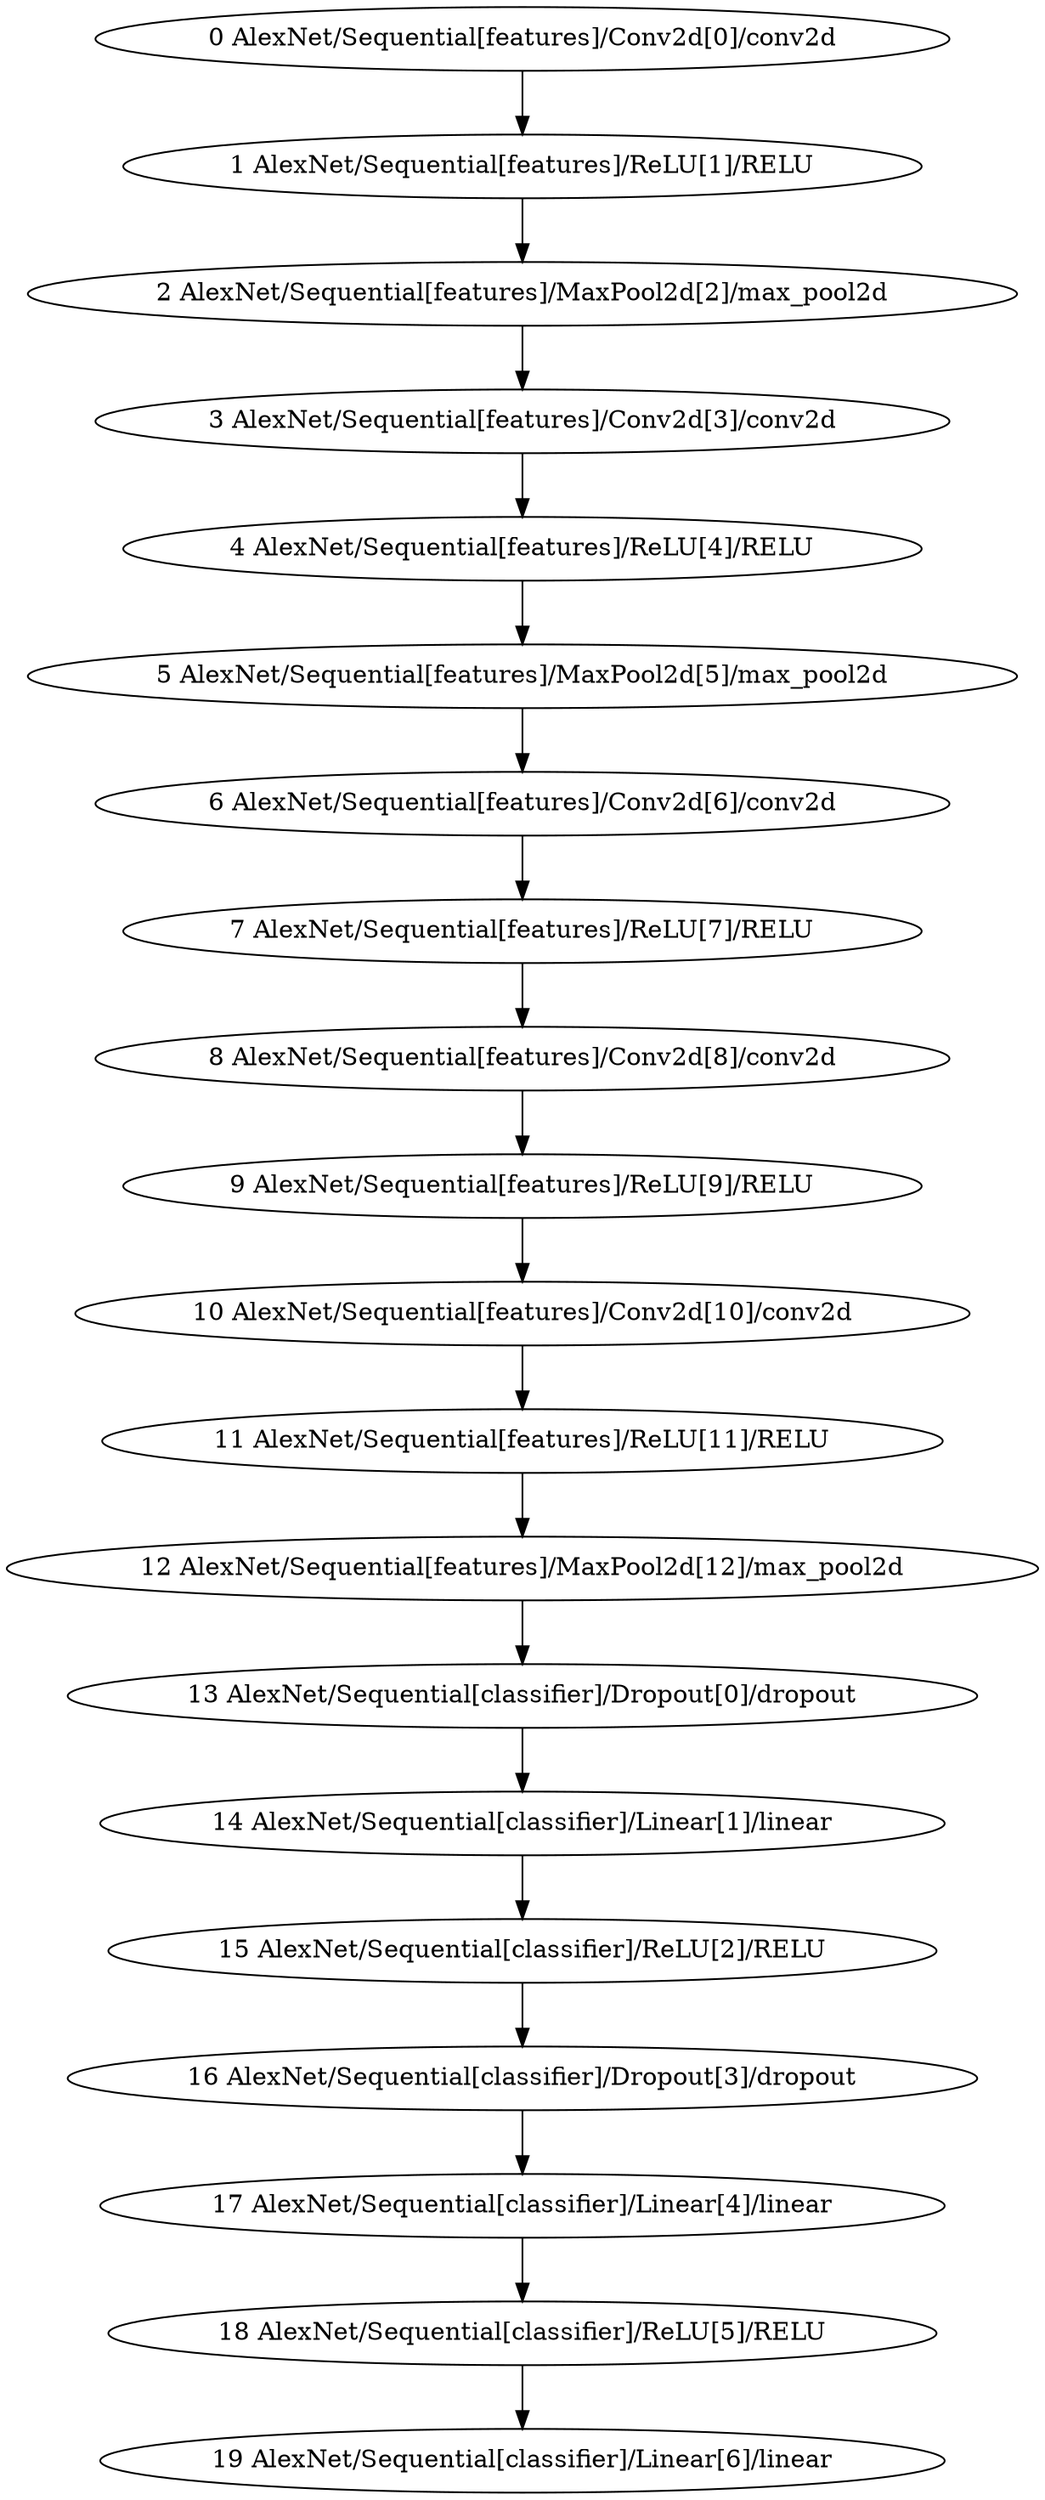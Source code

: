 strict digraph  {
"0 AlexNet/Sequential[features]/Conv2d[0]/conv2d" [id=0, scope="AlexNet/Sequential[features]/Conv2d[0]", type=conv2d];
"1 AlexNet/Sequential[features]/ReLU[1]/RELU" [id=1, scope="AlexNet/Sequential[features]/ReLU[1]", type=RELU];
"2 AlexNet/Sequential[features]/MaxPool2d[2]/max_pool2d" [id=2, scope="AlexNet/Sequential[features]/MaxPool2d[2]", type=max_pool2d];
"3 AlexNet/Sequential[features]/Conv2d[3]/conv2d" [id=3, scope="AlexNet/Sequential[features]/Conv2d[3]", type=conv2d];
"4 AlexNet/Sequential[features]/ReLU[4]/RELU" [id=4, scope="AlexNet/Sequential[features]/ReLU[4]", type=RELU];
"5 AlexNet/Sequential[features]/MaxPool2d[5]/max_pool2d" [id=5, scope="AlexNet/Sequential[features]/MaxPool2d[5]", type=max_pool2d];
"6 AlexNet/Sequential[features]/Conv2d[6]/conv2d" [id=6, scope="AlexNet/Sequential[features]/Conv2d[6]", type=conv2d];
"7 AlexNet/Sequential[features]/ReLU[7]/RELU" [id=7, scope="AlexNet/Sequential[features]/ReLU[7]", type=RELU];
"8 AlexNet/Sequential[features]/Conv2d[8]/conv2d" [id=8, scope="AlexNet/Sequential[features]/Conv2d[8]", type=conv2d];
"9 AlexNet/Sequential[features]/ReLU[9]/RELU" [id=9, scope="AlexNet/Sequential[features]/ReLU[9]", type=RELU];
"10 AlexNet/Sequential[features]/Conv2d[10]/conv2d" [id=10, scope="AlexNet/Sequential[features]/Conv2d[10]", type=conv2d];
"11 AlexNet/Sequential[features]/ReLU[11]/RELU" [id=11, scope="AlexNet/Sequential[features]/ReLU[11]", type=RELU];
"12 AlexNet/Sequential[features]/MaxPool2d[12]/max_pool2d" [id=12, scope="AlexNet/Sequential[features]/MaxPool2d[12]", type=max_pool2d];
"13 AlexNet/Sequential[classifier]/Dropout[0]/dropout" [id=13, scope="AlexNet/Sequential[classifier]/Dropout[0]", type=dropout];
"14 AlexNet/Sequential[classifier]/Linear[1]/linear" [id=14, scope="AlexNet/Sequential[classifier]/Linear[1]", type=linear];
"15 AlexNet/Sequential[classifier]/ReLU[2]/RELU" [id=15, scope="AlexNet/Sequential[classifier]/ReLU[2]", type=RELU];
"16 AlexNet/Sequential[classifier]/Dropout[3]/dropout" [id=16, scope="AlexNet/Sequential[classifier]/Dropout[3]", type=dropout];
"17 AlexNet/Sequential[classifier]/Linear[4]/linear" [id=17, scope="AlexNet/Sequential[classifier]/Linear[4]", type=linear];
"18 AlexNet/Sequential[classifier]/ReLU[5]/RELU" [id=18, scope="AlexNet/Sequential[classifier]/ReLU[5]", type=RELU];
"19 AlexNet/Sequential[classifier]/Linear[6]/linear" [id=19, scope="AlexNet/Sequential[classifier]/Linear[6]", type=linear];
"0 AlexNet/Sequential[features]/Conv2d[0]/conv2d" -> "1 AlexNet/Sequential[features]/ReLU[1]/RELU";
"1 AlexNet/Sequential[features]/ReLU[1]/RELU" -> "2 AlexNet/Sequential[features]/MaxPool2d[2]/max_pool2d";
"2 AlexNet/Sequential[features]/MaxPool2d[2]/max_pool2d" -> "3 AlexNet/Sequential[features]/Conv2d[3]/conv2d";
"3 AlexNet/Sequential[features]/Conv2d[3]/conv2d" -> "4 AlexNet/Sequential[features]/ReLU[4]/RELU";
"4 AlexNet/Sequential[features]/ReLU[4]/RELU" -> "5 AlexNet/Sequential[features]/MaxPool2d[5]/max_pool2d";
"5 AlexNet/Sequential[features]/MaxPool2d[5]/max_pool2d" -> "6 AlexNet/Sequential[features]/Conv2d[6]/conv2d";
"6 AlexNet/Sequential[features]/Conv2d[6]/conv2d" -> "7 AlexNet/Sequential[features]/ReLU[7]/RELU";
"7 AlexNet/Sequential[features]/ReLU[7]/RELU" -> "8 AlexNet/Sequential[features]/Conv2d[8]/conv2d";
"8 AlexNet/Sequential[features]/Conv2d[8]/conv2d" -> "9 AlexNet/Sequential[features]/ReLU[9]/RELU";
"9 AlexNet/Sequential[features]/ReLU[9]/RELU" -> "10 AlexNet/Sequential[features]/Conv2d[10]/conv2d";
"10 AlexNet/Sequential[features]/Conv2d[10]/conv2d" -> "11 AlexNet/Sequential[features]/ReLU[11]/RELU";
"11 AlexNet/Sequential[features]/ReLU[11]/RELU" -> "12 AlexNet/Sequential[features]/MaxPool2d[12]/max_pool2d";
"12 AlexNet/Sequential[features]/MaxPool2d[12]/max_pool2d" -> "13 AlexNet/Sequential[classifier]/Dropout[0]/dropout";
"13 AlexNet/Sequential[classifier]/Dropout[0]/dropout" -> "14 AlexNet/Sequential[classifier]/Linear[1]/linear";
"14 AlexNet/Sequential[classifier]/Linear[1]/linear" -> "15 AlexNet/Sequential[classifier]/ReLU[2]/RELU";
"15 AlexNet/Sequential[classifier]/ReLU[2]/RELU" -> "16 AlexNet/Sequential[classifier]/Dropout[3]/dropout";
"16 AlexNet/Sequential[classifier]/Dropout[3]/dropout" -> "17 AlexNet/Sequential[classifier]/Linear[4]/linear";
"17 AlexNet/Sequential[classifier]/Linear[4]/linear" -> "18 AlexNet/Sequential[classifier]/ReLU[5]/RELU";
"18 AlexNet/Sequential[classifier]/ReLU[5]/RELU" -> "19 AlexNet/Sequential[classifier]/Linear[6]/linear";
}
